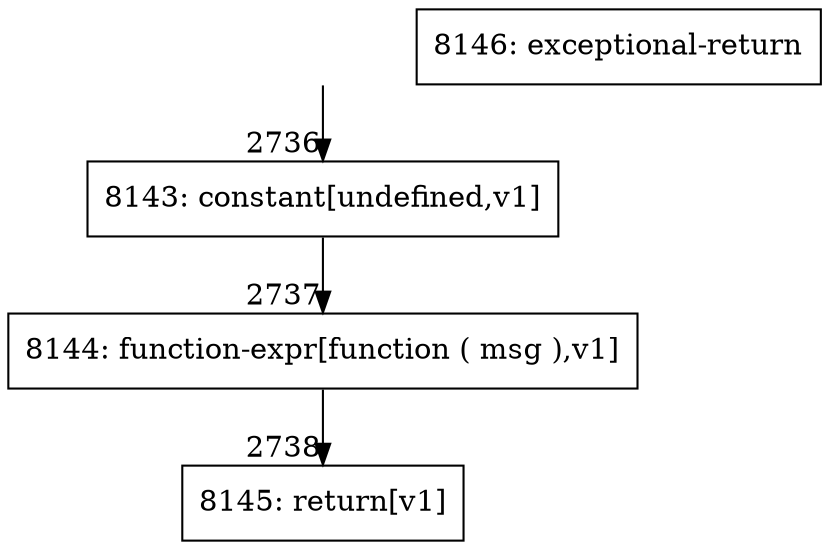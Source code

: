 digraph {
rankdir="TD"
BB_entry297[shape=none,label=""];
BB_entry297 -> BB2736 [tailport=s, headport=n, headlabel="    2736"]
BB2736 [shape=record label="{8143: constant[undefined,v1]}" ] 
BB2736 -> BB2737 [tailport=s, headport=n, headlabel="      2737"]
BB2737 [shape=record label="{8144: function-expr[function ( msg ),v1]}" ] 
BB2737 -> BB2738 [tailport=s, headport=n, headlabel="      2738"]
BB2738 [shape=record label="{8145: return[v1]}" ] 
BB2739 [shape=record label="{8146: exceptional-return}" ] 
//#$~ 3159
}
